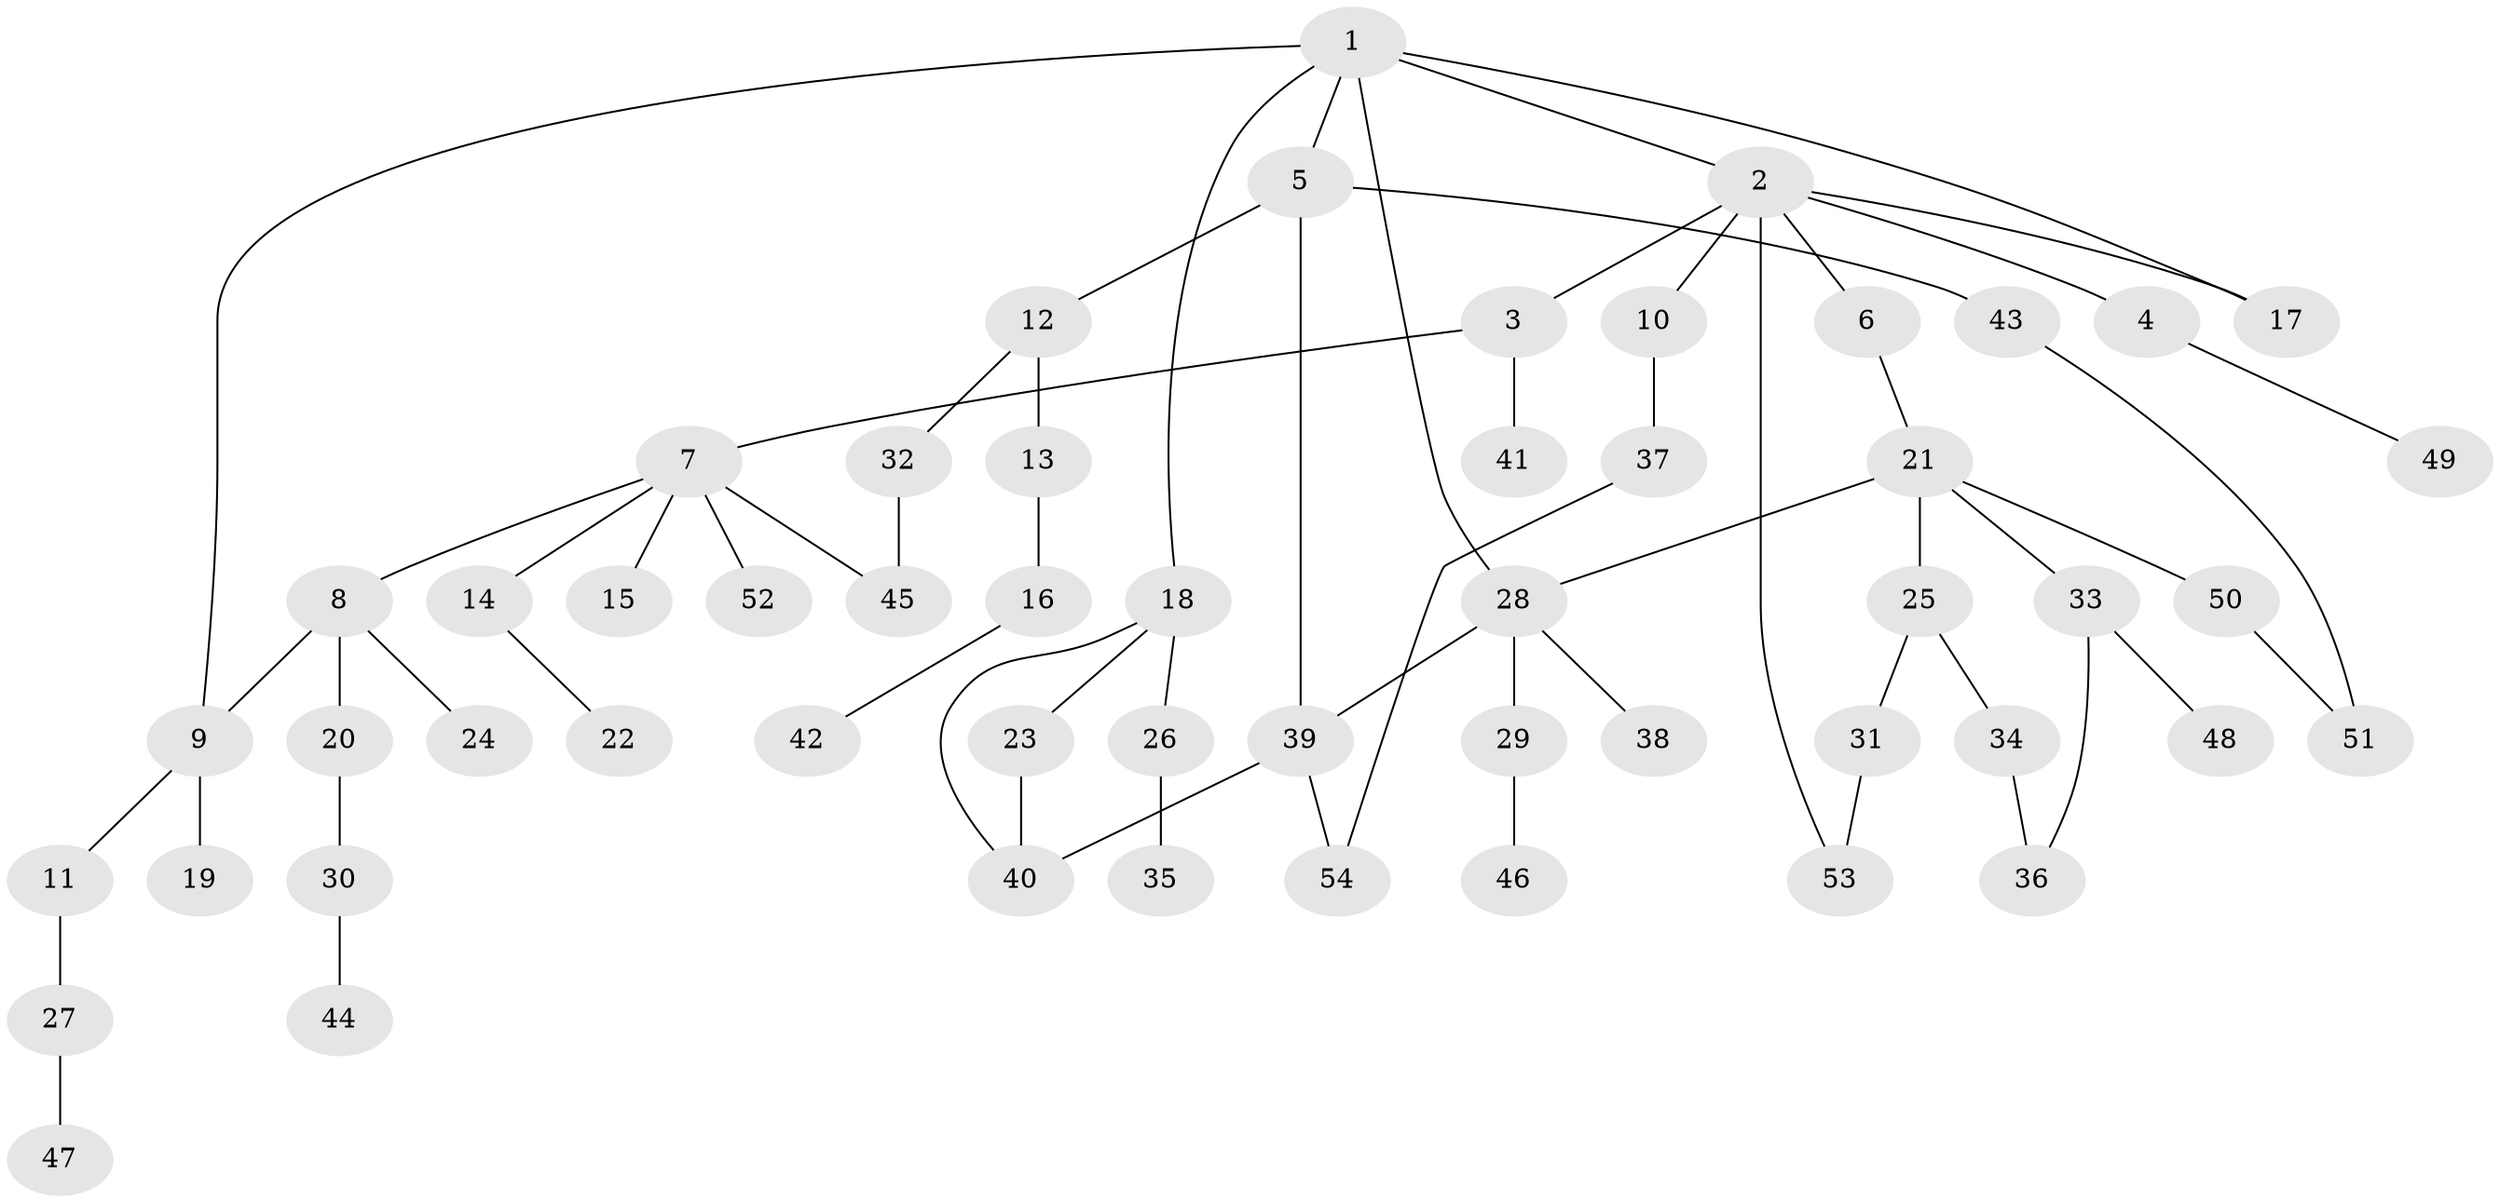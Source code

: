 // Generated by graph-tools (version 1.1) at 2025/10/02/27/25 16:10:53]
// undirected, 54 vertices, 64 edges
graph export_dot {
graph [start="1"]
  node [color=gray90,style=filled];
  1;
  2;
  3;
  4;
  5;
  6;
  7;
  8;
  9;
  10;
  11;
  12;
  13;
  14;
  15;
  16;
  17;
  18;
  19;
  20;
  21;
  22;
  23;
  24;
  25;
  26;
  27;
  28;
  29;
  30;
  31;
  32;
  33;
  34;
  35;
  36;
  37;
  38;
  39;
  40;
  41;
  42;
  43;
  44;
  45;
  46;
  47;
  48;
  49;
  50;
  51;
  52;
  53;
  54;
  1 -- 2;
  1 -- 5;
  1 -- 18;
  1 -- 28;
  1 -- 17;
  1 -- 9;
  2 -- 3;
  2 -- 4;
  2 -- 6;
  2 -- 10;
  2 -- 17;
  2 -- 53;
  3 -- 7;
  3 -- 41;
  4 -- 49;
  5 -- 12;
  5 -- 39;
  5 -- 43;
  6 -- 21;
  7 -- 8;
  7 -- 14;
  7 -- 15;
  7 -- 45;
  7 -- 52;
  8 -- 9;
  8 -- 20;
  8 -- 24;
  9 -- 11;
  9 -- 19;
  10 -- 37;
  11 -- 27;
  12 -- 13;
  12 -- 32;
  13 -- 16;
  14 -- 22;
  16 -- 42;
  18 -- 23;
  18 -- 26;
  18 -- 40;
  20 -- 30;
  21 -- 25;
  21 -- 33;
  21 -- 50;
  21 -- 28;
  23 -- 40;
  25 -- 31;
  25 -- 34;
  26 -- 35;
  27 -- 47;
  28 -- 29;
  28 -- 38;
  28 -- 39;
  29 -- 46;
  30 -- 44;
  31 -- 53;
  32 -- 45;
  33 -- 48;
  33 -- 36;
  34 -- 36;
  37 -- 54;
  39 -- 40;
  39 -- 54;
  43 -- 51;
  50 -- 51;
}
